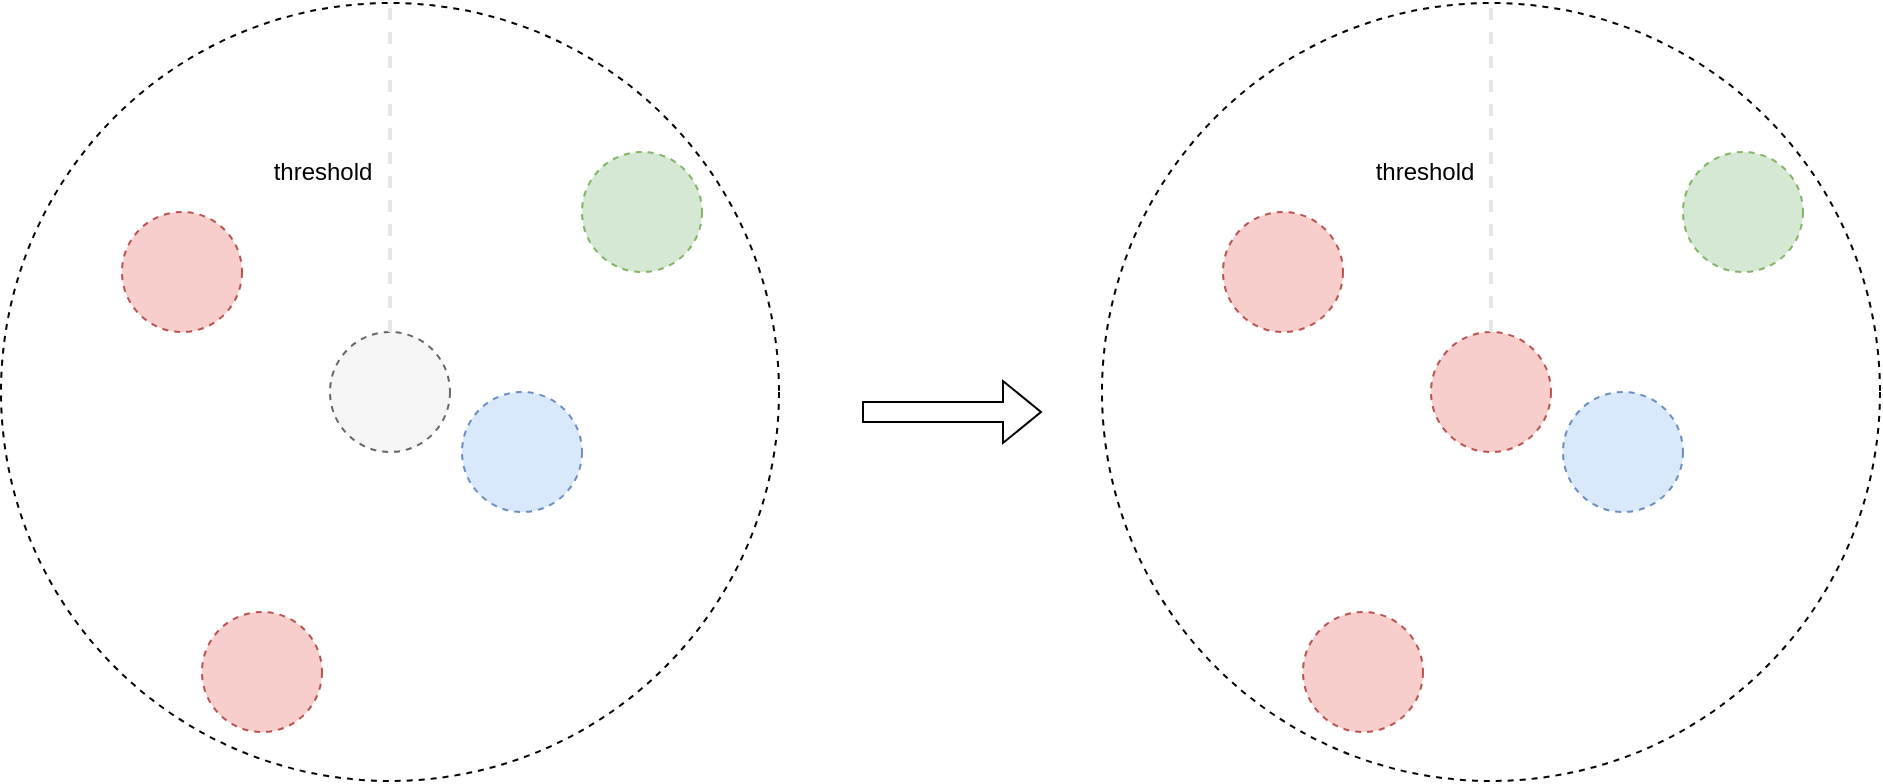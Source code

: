 <mxfile version="19.0.3" type="device"><diagram id="rj2GaVY4nCMHp5HQGUBE" name="第 1 页"><mxGraphModel dx="1182" dy="1034" grid="1" gridSize="10" guides="1" tooltips="1" connect="1" arrows="1" fold="1" page="1" pageScale="1" pageWidth="827" pageHeight="1169" math="0" shadow="0"><root><mxCell id="0"/><mxCell id="1" parent="0"/><mxCell id="1HCqUBc0PyzN9QR4zU-R-6" value="" style="ellipse;whiteSpace=wrap;html=1;aspect=fixed;dashed=1;" vertex="1" parent="1"><mxGeometry x="209.5" y="75.5" width="389" height="389" as="geometry"/></mxCell><mxCell id="1HCqUBc0PyzN9QR4zU-R-1" value="&lt;div style=&quot;orphans: 4; text-align: left;&quot;&gt;&lt;br&gt;&lt;/div&gt;" style="ellipse;whiteSpace=wrap;html=1;aspect=fixed;fillColor=#f5f5f5;fontColor=#333333;strokeColor=#666666;dashed=1;" vertex="1" parent="1"><mxGeometry x="374" y="240" width="60" height="60" as="geometry"/></mxCell><mxCell id="1HCqUBc0PyzN9QR4zU-R-2" value="&lt;div style=&quot;orphans: 4; text-align: left;&quot;&gt;&lt;br&gt;&lt;/div&gt;" style="ellipse;whiteSpace=wrap;html=1;aspect=fixed;fillColor=#f8cecc;strokeColor=#b85450;dashed=1;" vertex="1" parent="1"><mxGeometry x="310" y="380" width="60" height="60" as="geometry"/></mxCell><mxCell id="1HCqUBc0PyzN9QR4zU-R-3" value="&lt;div style=&quot;orphans: 4; text-align: left;&quot;&gt;&lt;br&gt;&lt;/div&gt;" style="ellipse;whiteSpace=wrap;html=1;aspect=fixed;fillColor=#f8cecc;strokeColor=#b85450;dashed=1;" vertex="1" parent="1"><mxGeometry x="270" y="180" width="60" height="60" as="geometry"/></mxCell><mxCell id="1HCqUBc0PyzN9QR4zU-R-4" value="&lt;div style=&quot;orphans: 4; text-align: left;&quot;&gt;&lt;br&gt;&lt;/div&gt;" style="ellipse;whiteSpace=wrap;html=1;aspect=fixed;fillColor=#dae8fc;strokeColor=#6c8ebf;dashed=1;" vertex="1" parent="1"><mxGeometry x="440" y="270" width="60" height="60" as="geometry"/></mxCell><mxCell id="1HCqUBc0PyzN9QR4zU-R-5" value="&lt;div style=&quot;orphans: 4; text-align: left;&quot;&gt;&lt;br&gt;&lt;/div&gt;" style="ellipse;whiteSpace=wrap;html=1;aspect=fixed;fillColor=#d5e8d4;strokeColor=#82b366;dashed=1;" vertex="1" parent="1"><mxGeometry x="500" y="150" width="60" height="60" as="geometry"/></mxCell><mxCell id="1HCqUBc0PyzN9QR4zU-R-7" value="" style="endArrow=none;dashed=1;html=1;strokeWidth=2;rounded=1;entryX=0.5;entryY=0;entryDx=0;entryDy=0;strokeColor=#E6E6E6;" edge="1" parent="1" source="1HCqUBc0PyzN9QR4zU-R-1" target="1HCqUBc0PyzN9QR4zU-R-6"><mxGeometry width="50" height="50" relative="1" as="geometry"><mxPoint x="370" y="240" as="sourcePoint"/><mxPoint x="420" y="190" as="targetPoint"/></mxGeometry></mxCell><mxCell id="1HCqUBc0PyzN9QR4zU-R-8" value="threshold" style="text;html=1;align=center;verticalAlign=middle;resizable=0;points=[];autosize=1;strokeColor=none;fillColor=none;dashed=1;" vertex="1" parent="1"><mxGeometry x="340" y="150" width="60" height="20" as="geometry"/></mxCell><mxCell id="1HCqUBc0PyzN9QR4zU-R-9" value="" style="ellipse;whiteSpace=wrap;html=1;aspect=fixed;dashed=1;" vertex="1" parent="1"><mxGeometry x="760" y="75.5" width="389" height="389" as="geometry"/></mxCell><mxCell id="1HCqUBc0PyzN9QR4zU-R-10" value="&lt;div style=&quot;orphans: 4; text-align: left;&quot;&gt;&lt;br&gt;&lt;/div&gt;" style="ellipse;whiteSpace=wrap;html=1;aspect=fixed;fillColor=#f8cecc;strokeColor=#b85450;dashed=1;" vertex="1" parent="1"><mxGeometry x="924.5" y="240" width="60" height="60" as="geometry"/></mxCell><mxCell id="1HCqUBc0PyzN9QR4zU-R-11" value="&lt;div style=&quot;orphans: 4; text-align: left;&quot;&gt;&lt;br&gt;&lt;/div&gt;" style="ellipse;whiteSpace=wrap;html=1;aspect=fixed;fillColor=#f8cecc;strokeColor=#b85450;dashed=1;" vertex="1" parent="1"><mxGeometry x="860.5" y="380" width="60" height="60" as="geometry"/></mxCell><mxCell id="1HCqUBc0PyzN9QR4zU-R-12" value="&lt;div style=&quot;orphans: 4; text-align: left;&quot;&gt;&lt;br&gt;&lt;/div&gt;" style="ellipse;whiteSpace=wrap;html=1;aspect=fixed;fillColor=#f8cecc;strokeColor=#b85450;dashed=1;" vertex="1" parent="1"><mxGeometry x="820.5" y="180" width="60" height="60" as="geometry"/></mxCell><mxCell id="1HCqUBc0PyzN9QR4zU-R-13" value="&lt;div style=&quot;orphans: 4; text-align: left;&quot;&gt;&lt;br&gt;&lt;/div&gt;" style="ellipse;whiteSpace=wrap;html=1;aspect=fixed;fillColor=#dae8fc;strokeColor=#6c8ebf;dashed=1;" vertex="1" parent="1"><mxGeometry x="990.5" y="270" width="60" height="60" as="geometry"/></mxCell><mxCell id="1HCqUBc0PyzN9QR4zU-R-14" value="&lt;div style=&quot;orphans: 4; text-align: left;&quot;&gt;&lt;br&gt;&lt;/div&gt;" style="ellipse;whiteSpace=wrap;html=1;aspect=fixed;fillColor=#d5e8d4;strokeColor=#82b366;dashed=1;" vertex="1" parent="1"><mxGeometry x="1050.5" y="150" width="60" height="60" as="geometry"/></mxCell><mxCell id="1HCqUBc0PyzN9QR4zU-R-15" value="" style="endArrow=none;dashed=1;html=1;strokeWidth=2;rounded=0;entryX=0.5;entryY=0;entryDx=0;entryDy=0;strokeColor=#E6E6E6;" edge="1" parent="1" source="1HCqUBc0PyzN9QR4zU-R-10" target="1HCqUBc0PyzN9QR4zU-R-9"><mxGeometry width="50" height="50" relative="1" as="geometry"><mxPoint x="920.5" y="240" as="sourcePoint"/><mxPoint x="970.5" y="190" as="targetPoint"/></mxGeometry></mxCell><mxCell id="1HCqUBc0PyzN9QR4zU-R-16" value="threshold" style="text;html=1;align=center;verticalAlign=middle;resizable=0;points=[];autosize=1;strokeColor=none;fillColor=none;dashed=1;" vertex="1" parent="1"><mxGeometry x="890.5" y="150" width="60" height="20" as="geometry"/></mxCell><mxCell id="1HCqUBc0PyzN9QR4zU-R-17" value="" style="shape=flexArrow;endArrow=classic;html=1;rounded=0;" edge="1" parent="1"><mxGeometry width="50" height="50" relative="1" as="geometry"><mxPoint x="640" y="280" as="sourcePoint"/><mxPoint x="730" y="280" as="targetPoint"/></mxGeometry></mxCell></root></mxGraphModel></diagram></mxfile>